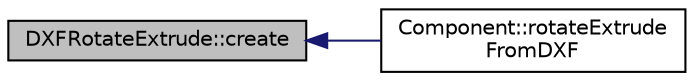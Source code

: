 digraph "DXFRotateExtrude::create"
{
  edge [fontname="Helvetica",fontsize="10",labelfontname="Helvetica",labelfontsize="10"];
  node [fontname="Helvetica",fontsize="10",shape=record];
  rankdir="LR";
  Node9 [label="DXFRotateExtrude::create",height=0.2,width=0.4,color="black", fillcolor="grey75", style="filled", fontcolor="black"];
  Node9 -> Node10 [dir="back",color="midnightblue",fontsize="10",style="solid",fontname="Helvetica"];
  Node10 [label="Component::rotateExtrude\lFromDXF",height=0.2,width=0.4,color="black", fillcolor="white", style="filled",URL="$classComponent.html#a62b68c9fbfffca1917204b65aa2ac1bb",tooltip="Rotate extrude an DXF filename. "];
}
